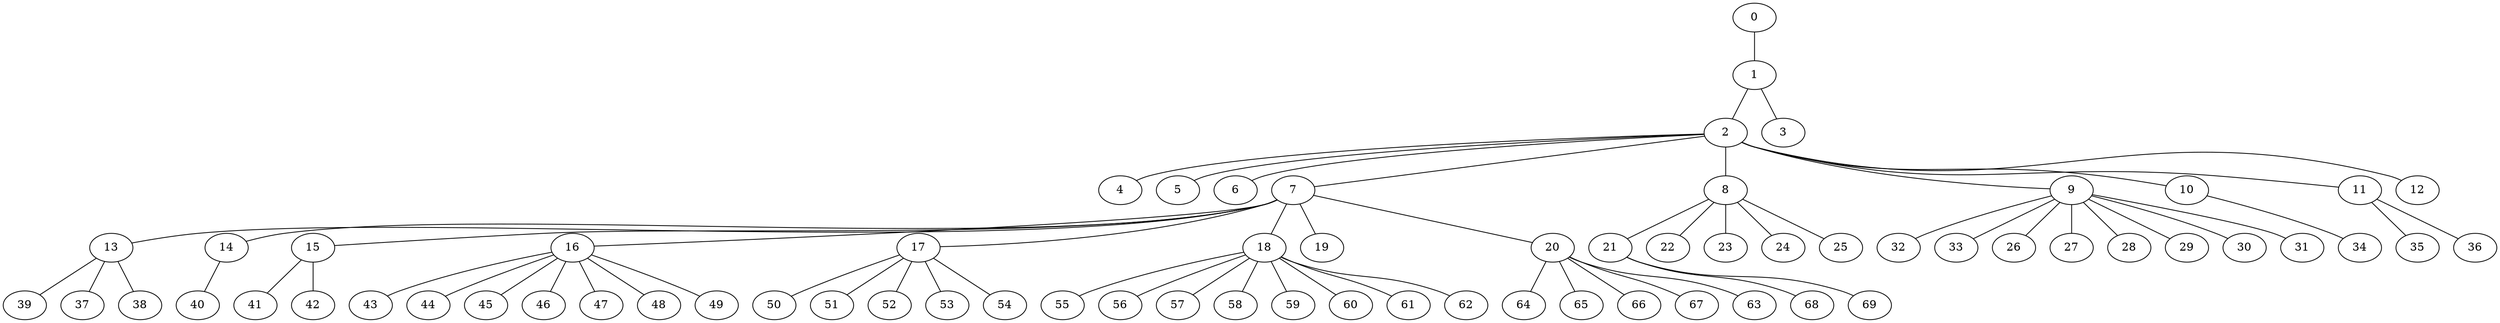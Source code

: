 
graph graphname {
    0 -- 1
1 -- 2
1 -- 3
2 -- 4
2 -- 5
2 -- 6
2 -- 7
2 -- 8
2 -- 9
2 -- 10
2 -- 11
2 -- 12
7 -- 13
7 -- 14
7 -- 15
7 -- 16
7 -- 17
7 -- 18
7 -- 19
7 -- 20
8 -- 21
8 -- 22
8 -- 23
8 -- 24
8 -- 25
9 -- 32
9 -- 33
9 -- 26
9 -- 27
9 -- 28
9 -- 29
9 -- 30
9 -- 31
10 -- 34
11 -- 35
11 -- 36
13 -- 39
13 -- 37
13 -- 38
14 -- 40
15 -- 41
15 -- 42
16 -- 43
16 -- 44
16 -- 45
16 -- 46
16 -- 47
16 -- 48
16 -- 49
17 -- 50
17 -- 51
17 -- 52
17 -- 53
17 -- 54
18 -- 55
18 -- 56
18 -- 57
18 -- 58
18 -- 59
18 -- 60
18 -- 61
18 -- 62
20 -- 64
20 -- 65
20 -- 66
20 -- 67
20 -- 63
21 -- 68
21 -- 69

}
